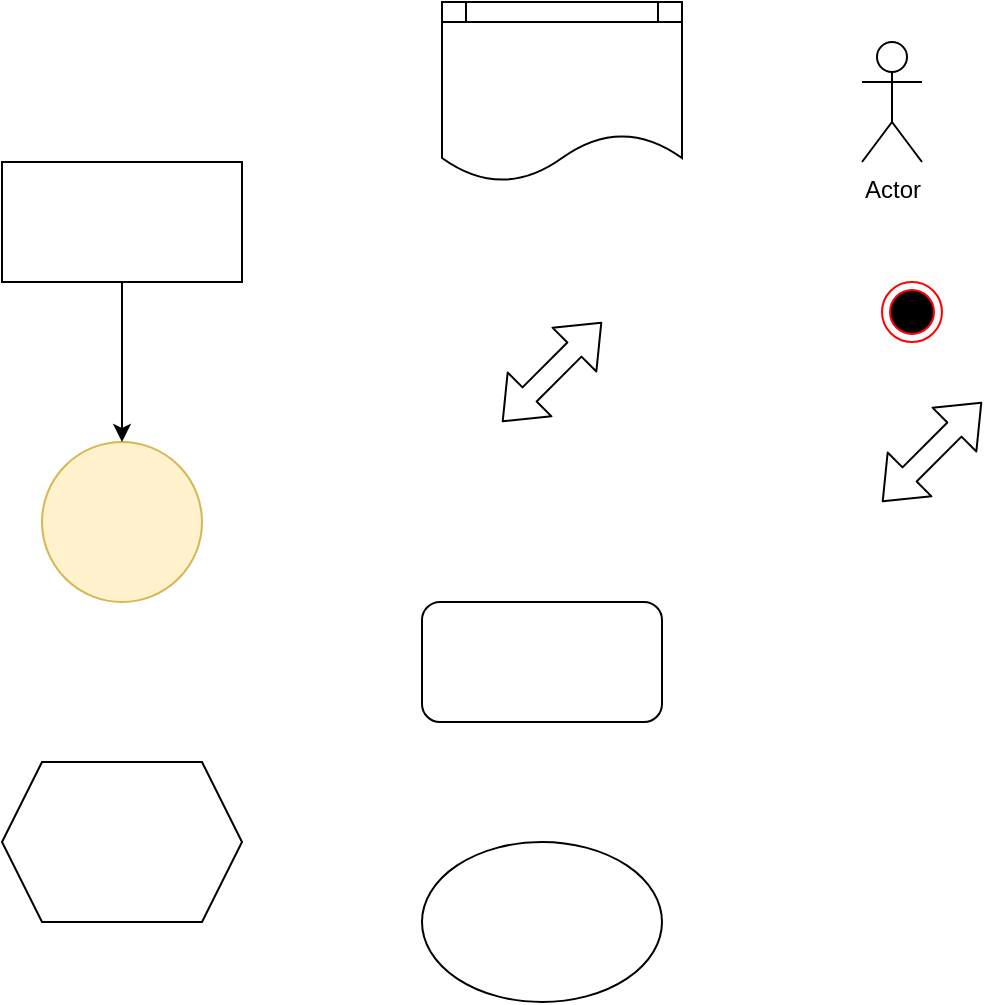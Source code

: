 <mxfile version="13.9.6" type="github">
  <diagram id="-glWUYDHtFvykp7zuyk2" name="Page-1">
    <mxGraphModel dx="1038" dy="548" grid="1" gridSize="10" guides="1" tooltips="1" connect="1" arrows="1" fold="1" page="1" pageScale="1" pageWidth="2600" pageHeight="1200" math="0" shadow="0">
      <root>
        <mxCell id="0" />
        <mxCell id="1" parent="0" />
        <mxCell id="fWzhkcbYT7kmx-NLu09G-1" value="" style="rounded=0;whiteSpace=wrap;html=1;" parent="1" vertex="1">
          <mxGeometry x="290" y="330" width="120" height="60" as="geometry" />
        </mxCell>
        <mxCell id="fWzhkcbYT7kmx-NLu09G-2" value="" style="ellipse;whiteSpace=wrap;html=1;aspect=fixed;fillColor=#fff2cc;strokeColor=#d6b656;" parent="1" vertex="1">
          <mxGeometry x="310" y="470" width="80" height="80" as="geometry" />
        </mxCell>
        <mxCell id="fWzhkcbYT7kmx-NLu09G-3" value="" style="shape=hexagon;perimeter=hexagonPerimeter2;whiteSpace=wrap;html=1;fixedSize=1;" parent="1" vertex="1">
          <mxGeometry x="290" y="630" width="120" height="80" as="geometry" />
        </mxCell>
        <mxCell id="fWzhkcbYT7kmx-NLu09G-4" value="" style="endArrow=classic;html=1;exitX=0.5;exitY=1;exitDx=0;exitDy=0;entryX=0.5;entryY=0;entryDx=0;entryDy=0;" parent="1" source="fWzhkcbYT7kmx-NLu09G-1" target="fWzhkcbYT7kmx-NLu09G-2" edge="1">
          <mxGeometry width="50" height="50" relative="1" as="geometry">
            <mxPoint x="400" y="500" as="sourcePoint" />
            <mxPoint x="450" y="450" as="targetPoint" />
          </mxGeometry>
        </mxCell>
        <mxCell id="tp4uJKPb4EWZR1zfe4HD-1" value="" style="shape=process;whiteSpace=wrap;html=1;backgroundOutline=1;" parent="1" vertex="1">
          <mxGeometry x="510" y="250" width="120" height="60" as="geometry" />
        </mxCell>
        <mxCell id="fWzhkcbYT7kmx-NLu09G-5" value="" style="rounded=1;whiteSpace=wrap;html=1;" parent="1" vertex="1">
          <mxGeometry x="500" y="550" width="120" height="60" as="geometry" />
        </mxCell>
        <mxCell id="tp4uJKPb4EWZR1zfe4HD-2" value="" style="shape=flexArrow;endArrow=classic;startArrow=classic;html=1;" parent="1" edge="1">
          <mxGeometry width="50" height="50" relative="1" as="geometry">
            <mxPoint x="540" y="460" as="sourcePoint" />
            <mxPoint x="590" y="410" as="targetPoint" />
          </mxGeometry>
        </mxCell>
        <mxCell id="fWzhkcbYT7kmx-NLu09G-6" value="" style="ellipse;whiteSpace=wrap;html=1;" parent="1" vertex="1">
          <mxGeometry x="500" y="670" width="120" height="80" as="geometry" />
        </mxCell>
        <mxCell id="fWzhkcbYT7kmx-NLu09G-7" value="" style="shape=document;whiteSpace=wrap;html=1;boundedLbl=1;" parent="1" vertex="1">
          <mxGeometry x="510" y="260" width="120" height="80" as="geometry" />
        </mxCell>
        <mxCell id="7977trb_RDybUxRoRoUf-1" value="Actor" style="shape=umlActor;verticalLabelPosition=bottom;verticalAlign=top;html=1;" parent="1" vertex="1">
          <mxGeometry x="720" y="270" width="30" height="60" as="geometry" />
        </mxCell>
        <mxCell id="7977trb_RDybUxRoRoUf-2" value="" style="ellipse;html=1;shape=endState;fillColor=#000000;strokeColor=#ff0000;" vertex="1" parent="1">
          <mxGeometry x="730" y="390" width="30" height="30" as="geometry" />
        </mxCell>
        <mxCell id="VvsnHmrw-OYKU6Cg2gHY-2" value="" style="shape=flexArrow;endArrow=classic;startArrow=classic;html=1;" edge="1" parent="1">
          <mxGeometry width="50" height="50" relative="1" as="geometry">
            <mxPoint x="730" y="500" as="sourcePoint" />
            <mxPoint x="780" y="450" as="targetPoint" />
          </mxGeometry>
        </mxCell>
      </root>
    </mxGraphModel>
  </diagram>
</mxfile>
